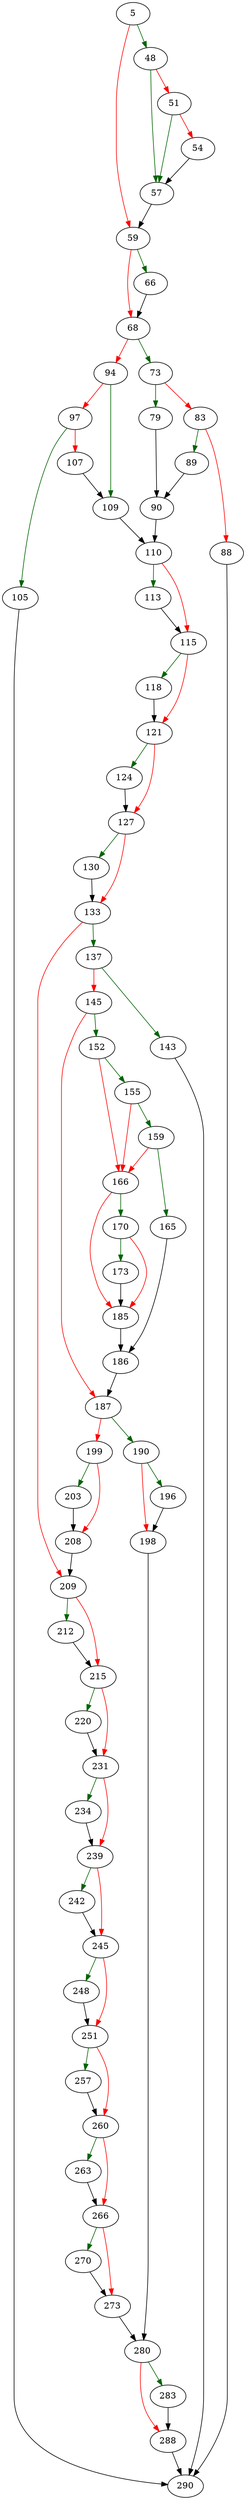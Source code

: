 strict digraph "unixOpen" {
	// Node definitions.
	5 [entry=true];
	48;
	59;
	57;
	51;
	54;
	66;
	68;
	73;
	94;
	79;
	83;
	90;
	89;
	88;
	290;
	110;
	109;
	97;
	105;
	107;
	113;
	115;
	118;
	121;
	124;
	127;
	130;
	133;
	137;
	209;
	143;
	145;
	152;
	187;
	155;
	166;
	159;
	165;
	186;
	170;
	185;
	173;
	190;
	199;
	196;
	198;
	280;
	203;
	208;
	212;
	215;
	220;
	231;
	234;
	239;
	242;
	245;
	248;
	251;
	257;
	260;
	263;
	266;
	270;
	273;
	283;
	288;

	// Edge definitions.
	5 -> 48 [
		color=darkgreen
		cond=true
	];
	5 -> 59 [
		color=red
		cond=false
	];
	48 -> 57 [
		color=darkgreen
		cond=true
	];
	48 -> 51 [
		color=red
		cond=false
	];
	59 -> 66 [
		color=darkgreen
		cond=true
	];
	59 -> 68 [
		color=red
		cond=false
	];
	57 -> 59;
	51 -> 57 [
		color=darkgreen
		cond=true
	];
	51 -> 54 [
		color=red
		cond=false
	];
	54 -> 57;
	66 -> 68;
	68 -> 73 [
		color=darkgreen
		cond=true
	];
	68 -> 94 [
		color=red
		cond=false
	];
	73 -> 79 [
		color=darkgreen
		cond=true
	];
	73 -> 83 [
		color=red
		cond=false
	];
	94 -> 109 [
		color=darkgreen
		cond=true
	];
	94 -> 97 [
		color=red
		cond=false
	];
	79 -> 90;
	83 -> 89 [
		color=darkgreen
		cond=true
	];
	83 -> 88 [
		color=red
		cond=false
	];
	90 -> 110;
	89 -> 90;
	88 -> 290;
	110 -> 113 [
		color=darkgreen
		cond=true
	];
	110 -> 115 [
		color=red
		cond=false
	];
	109 -> 110;
	97 -> 105 [
		color=darkgreen
		cond=true
	];
	97 -> 107 [
		color=red
		cond=false
	];
	105 -> 290;
	107 -> 109;
	113 -> 115;
	115 -> 118 [
		color=darkgreen
		cond=true
	];
	115 -> 121 [
		color=red
		cond=false
	];
	118 -> 121;
	121 -> 124 [
		color=darkgreen
		cond=true
	];
	121 -> 127 [
		color=red
		cond=false
	];
	124 -> 127;
	127 -> 130 [
		color=darkgreen
		cond=true
	];
	127 -> 133 [
		color=red
		cond=false
	];
	130 -> 133;
	133 -> 137 [
		color=darkgreen
		cond=true
	];
	133 -> 209 [
		color=red
		cond=false
	];
	137 -> 143 [
		color=darkgreen
		cond=true
	];
	137 -> 145 [
		color=red
		cond=false
	];
	209 -> 212 [
		color=darkgreen
		cond=true
	];
	209 -> 215 [
		color=red
		cond=false
	];
	143 -> 290;
	145 -> 152 [
		color=darkgreen
		cond=true
	];
	145 -> 187 [
		color=red
		cond=false
	];
	152 -> 155 [
		color=darkgreen
		cond=true
	];
	152 -> 166 [
		color=red
		cond=false
	];
	187 -> 190 [
		color=darkgreen
		cond=true
	];
	187 -> 199 [
		color=red
		cond=false
	];
	155 -> 166 [
		color=red
		cond=false
	];
	155 -> 159 [
		color=darkgreen
		cond=true
	];
	166 -> 170 [
		color=darkgreen
		cond=true
	];
	166 -> 185 [
		color=red
		cond=false
	];
	159 -> 166 [
		color=red
		cond=false
	];
	159 -> 165 [
		color=darkgreen
		cond=true
	];
	165 -> 186;
	186 -> 187;
	170 -> 185 [
		color=red
		cond=false
	];
	170 -> 173 [
		color=darkgreen
		cond=true
	];
	185 -> 186;
	173 -> 185;
	190 -> 196 [
		color=darkgreen
		cond=true
	];
	190 -> 198 [
		color=red
		cond=false
	];
	199 -> 203 [
		color=darkgreen
		cond=true
	];
	199 -> 208 [
		color=red
		cond=false
	];
	196 -> 198;
	198 -> 280;
	280 -> 283 [
		color=darkgreen
		cond=true
	];
	280 -> 288 [
		color=red
		cond=false
	];
	203 -> 208;
	208 -> 209;
	212 -> 215;
	215 -> 220 [
		color=darkgreen
		cond=true
	];
	215 -> 231 [
		color=red
		cond=false
	];
	220 -> 231;
	231 -> 234 [
		color=darkgreen
		cond=true
	];
	231 -> 239 [
		color=red
		cond=false
	];
	234 -> 239;
	239 -> 242 [
		color=darkgreen
		cond=true
	];
	239 -> 245 [
		color=red
		cond=false
	];
	242 -> 245;
	245 -> 248 [
		color=darkgreen
		cond=true
	];
	245 -> 251 [
		color=red
		cond=false
	];
	248 -> 251;
	251 -> 257 [
		color=darkgreen
		cond=true
	];
	251 -> 260 [
		color=red
		cond=false
	];
	257 -> 260;
	260 -> 263 [
		color=darkgreen
		cond=true
	];
	260 -> 266 [
		color=red
		cond=false
	];
	263 -> 266;
	266 -> 270 [
		color=darkgreen
		cond=true
	];
	266 -> 273 [
		color=red
		cond=false
	];
	270 -> 273;
	273 -> 280;
	283 -> 288;
	288 -> 290;
}
